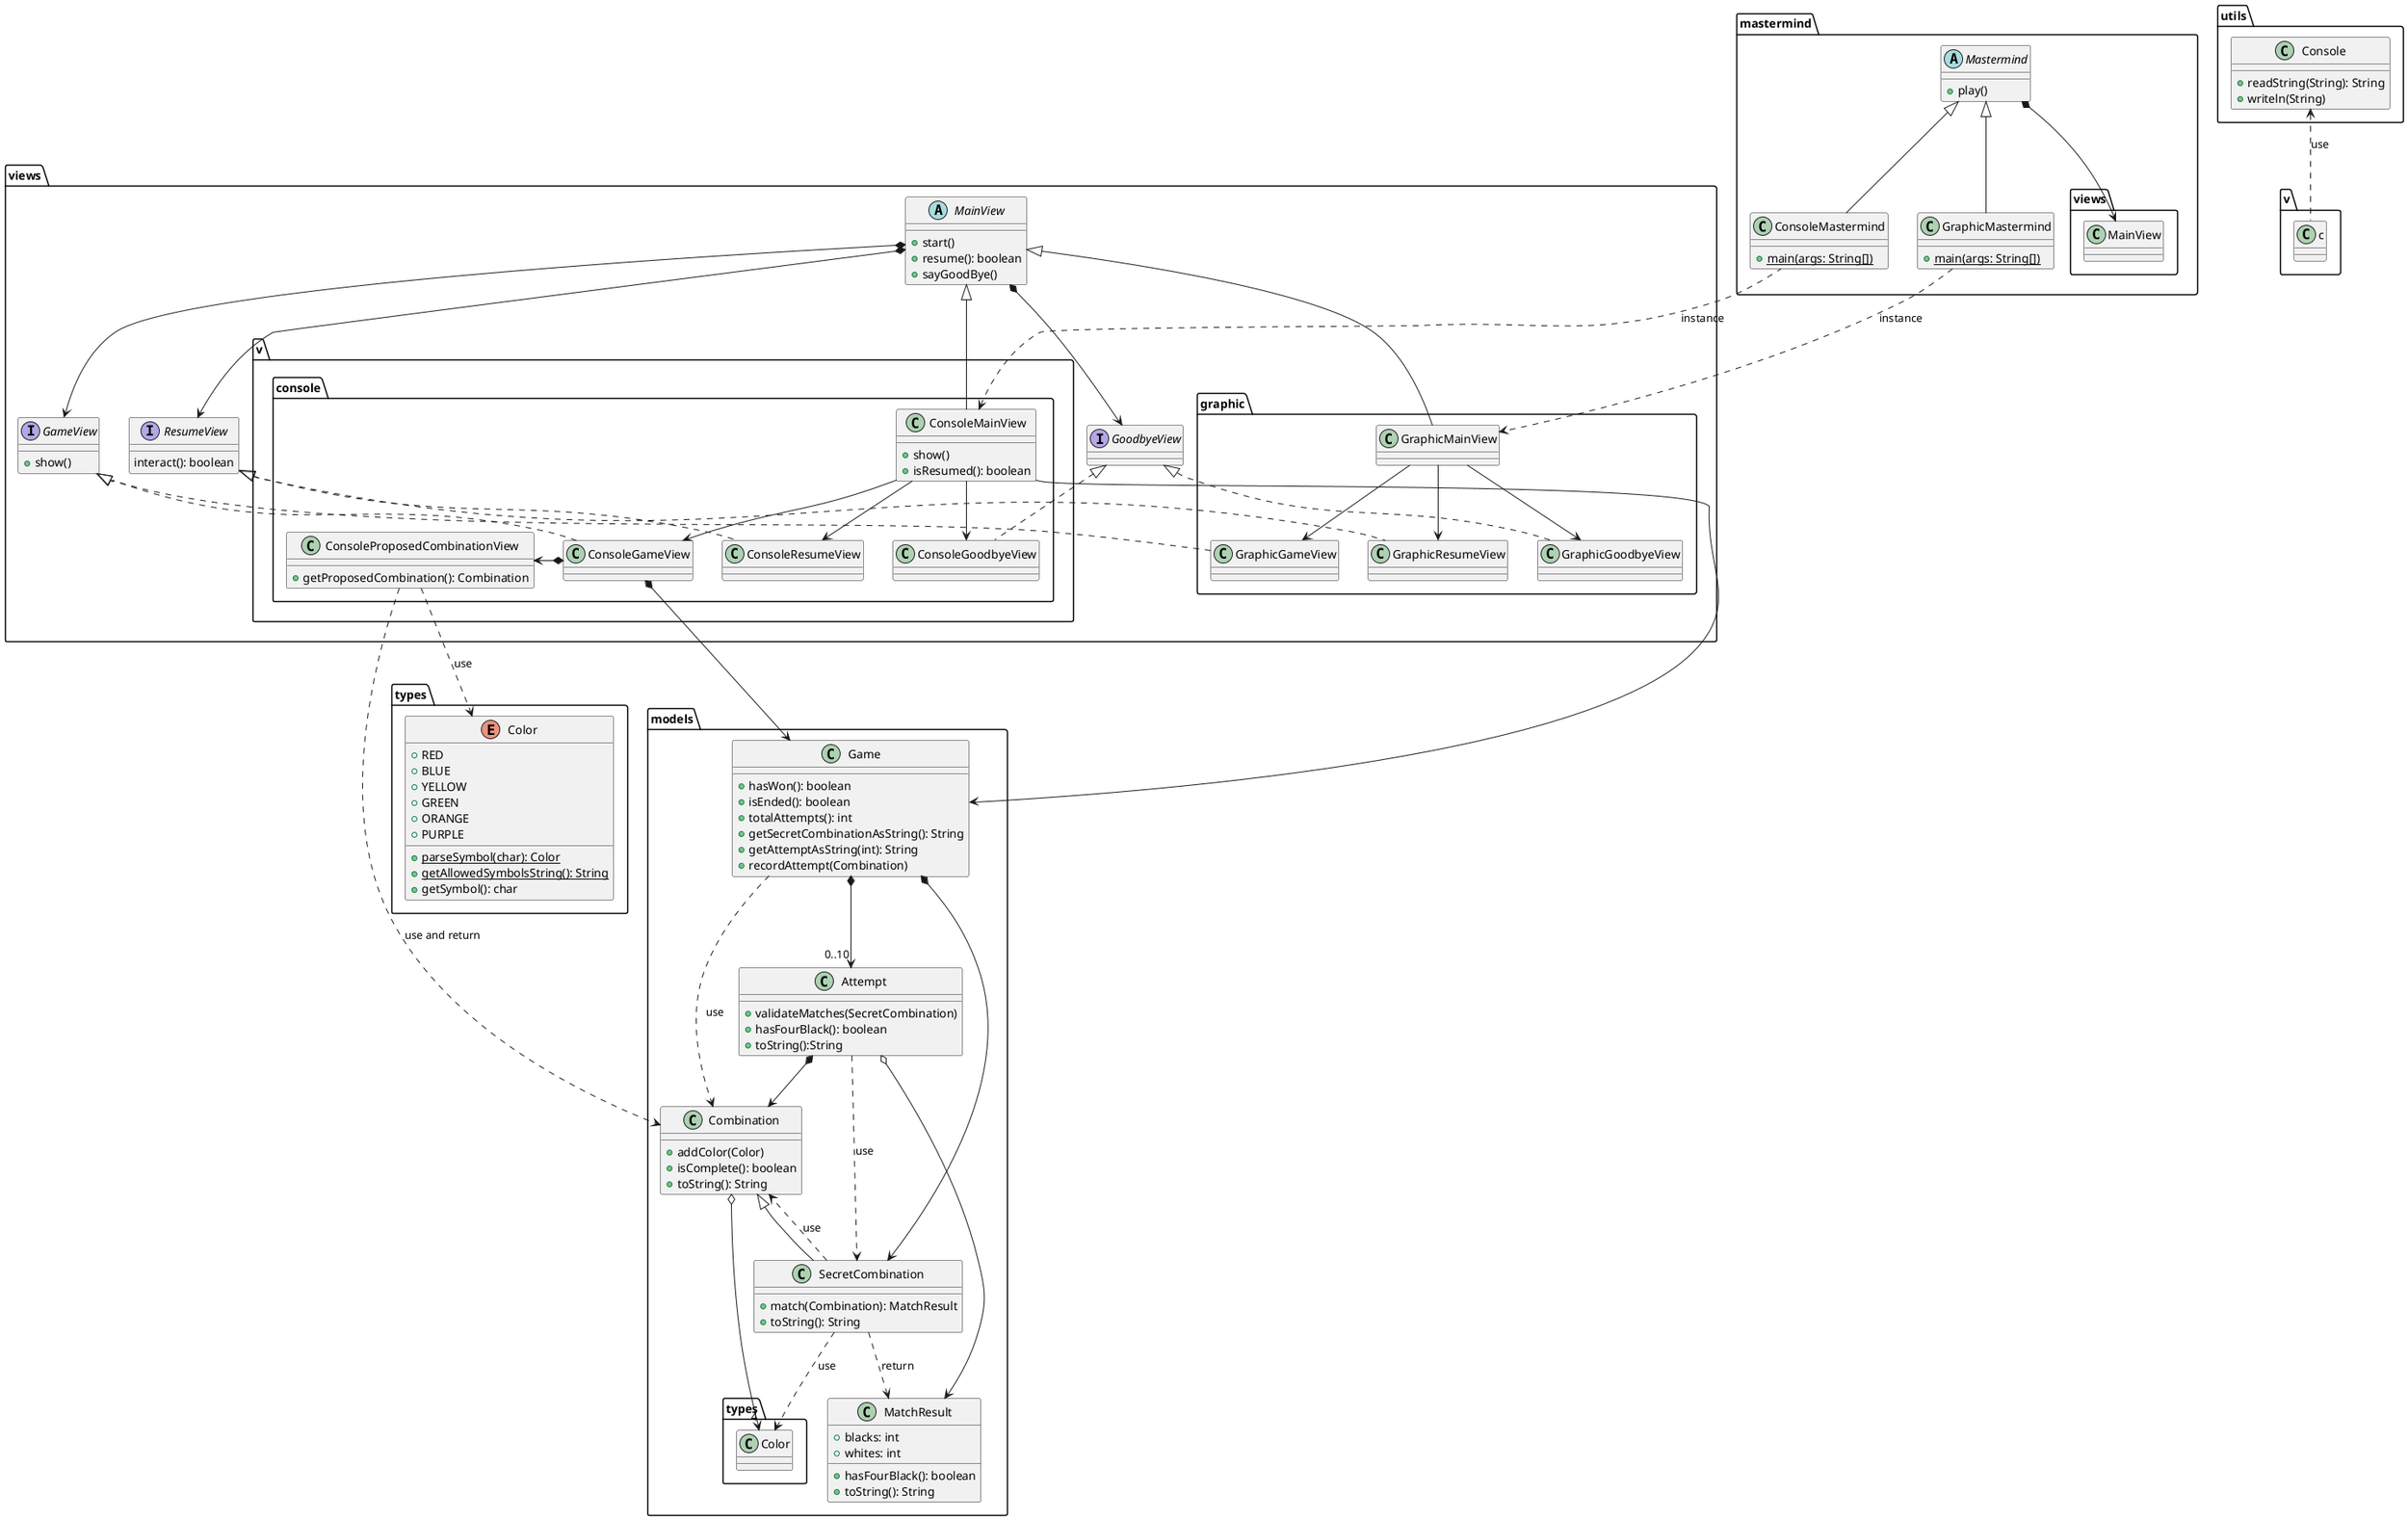 @startuml
namespace mastermind {
    abstract class Mastermind {
        +play()
    }
    Mastermind *--> views.MainView

    class ConsoleMastermind extends Mastermind {
        +{static} main(args: String[])
    }

    class GraphicMastermind extends Mastermind {
        +{static} main(args: String[])
    }
}

namespace models {
    class Game {
        +hasWon(): boolean
        +isEnded(): boolean
        +totalAttempts(): int
        +getSecretCombinationAsString(): String
        +getAttemptAsString(int): String
        +recordAttempt(Combination)
    }
    Game *--> SecretCombination
    Game *--> "0..10" Attempt
    Game ..> Combination : use

    class Combination {
        +addColor(Color)
        +isComplete(): boolean
        +toString(): String
    }
    Combination o--> "4" types.Color

    class SecretCombination {
        +match(Combination): MatchResult
        +toString(): String
    }
    SecretCombination ..> Combination : use
    SecretCombination ..> MatchResult : return
    SecretCombination ..> types.Color : use
    SecretCombination -up-|> Combination

    class Attempt {
        +validateMatches(SecretCombination)
        +hasFourBlack(): boolean
        +toString():String
    }
    Attempt *--> Combination
    Attempt o--> MatchResult
    Attempt ..> SecretCombination : use

    class MatchResult {
        +blacks: int
        +whites: int
        +hasFourBlack(): boolean
        +toString(): String
    }
}

namespace types {
    enum Color {
        +RED
        +BLUE
        +YELLOW
        +GREEN
        +ORANGE
        +PURPLE

        +{static}parseSymbol(char): Color
        +{static}getAllowedSymbolsString(): String
        +getSymbol(): char
    }
}



package views {
    abstract class MainView {
        +start()
        +resume(): boolean
        +sayGoodBye()
    }
    MainView *--> GameView
    MainView *--> ResumeView
    MainView *--> GoodbyeView

    interface GameView {
        +show()
    }

    interface ResumeView {
        interact(): boolean
    }

    interface GoodbyeView

    package console as v.c {
        class ConsoleMainView extends views.MainView {
            +show()
            +isResumed(): boolean
        }
        ConsoleMainView --> ConsoleGameView
        ConsoleMainView --> models.Game
        ConsoleMainView <.. mastermind.ConsoleMastermind : instance
        ConsoleMainView -->  ConsoleResumeView
        ConsoleMainView --> ConsoleGoodbyeView

        class ConsoleGameView implements views.GameView
        ConsoleGameView *-right-> ConsoleProposedCombinationView
        ConsoleGameView *--> models.Game

        class ConsoleProposedCombinationView {
            +getProposedCombination(): Combination
        }
        ConsoleProposedCombinationView ..> models.Combination : use and return
        ConsoleProposedCombinationView ..> types.Color : use

        class ConsoleResumeView implements views.ResumeView
        class ConsoleGoodbyeView implements views.GoodbyeView
    }


    namespace graphic {
        class GraphicMainView extends views.MainView
        GraphicMainView <.up. mastermind.GraphicMastermind : instance
        GraphicMainView --> GraphicGameView
        GraphicMainView --> GraphicGoodbyeView
        GraphicMainView --> GraphicResumeView

        class GraphicGameView implements views.GameView
        class GraphicGoodbyeView implements views.GoodbyeView
        class GraphicResumeView implements views.ResumeView
    }
}
v.c .up.> utils.Console : use

class utils.Console {
    +readString(String): String
    +writeln(String)
}
@enduml